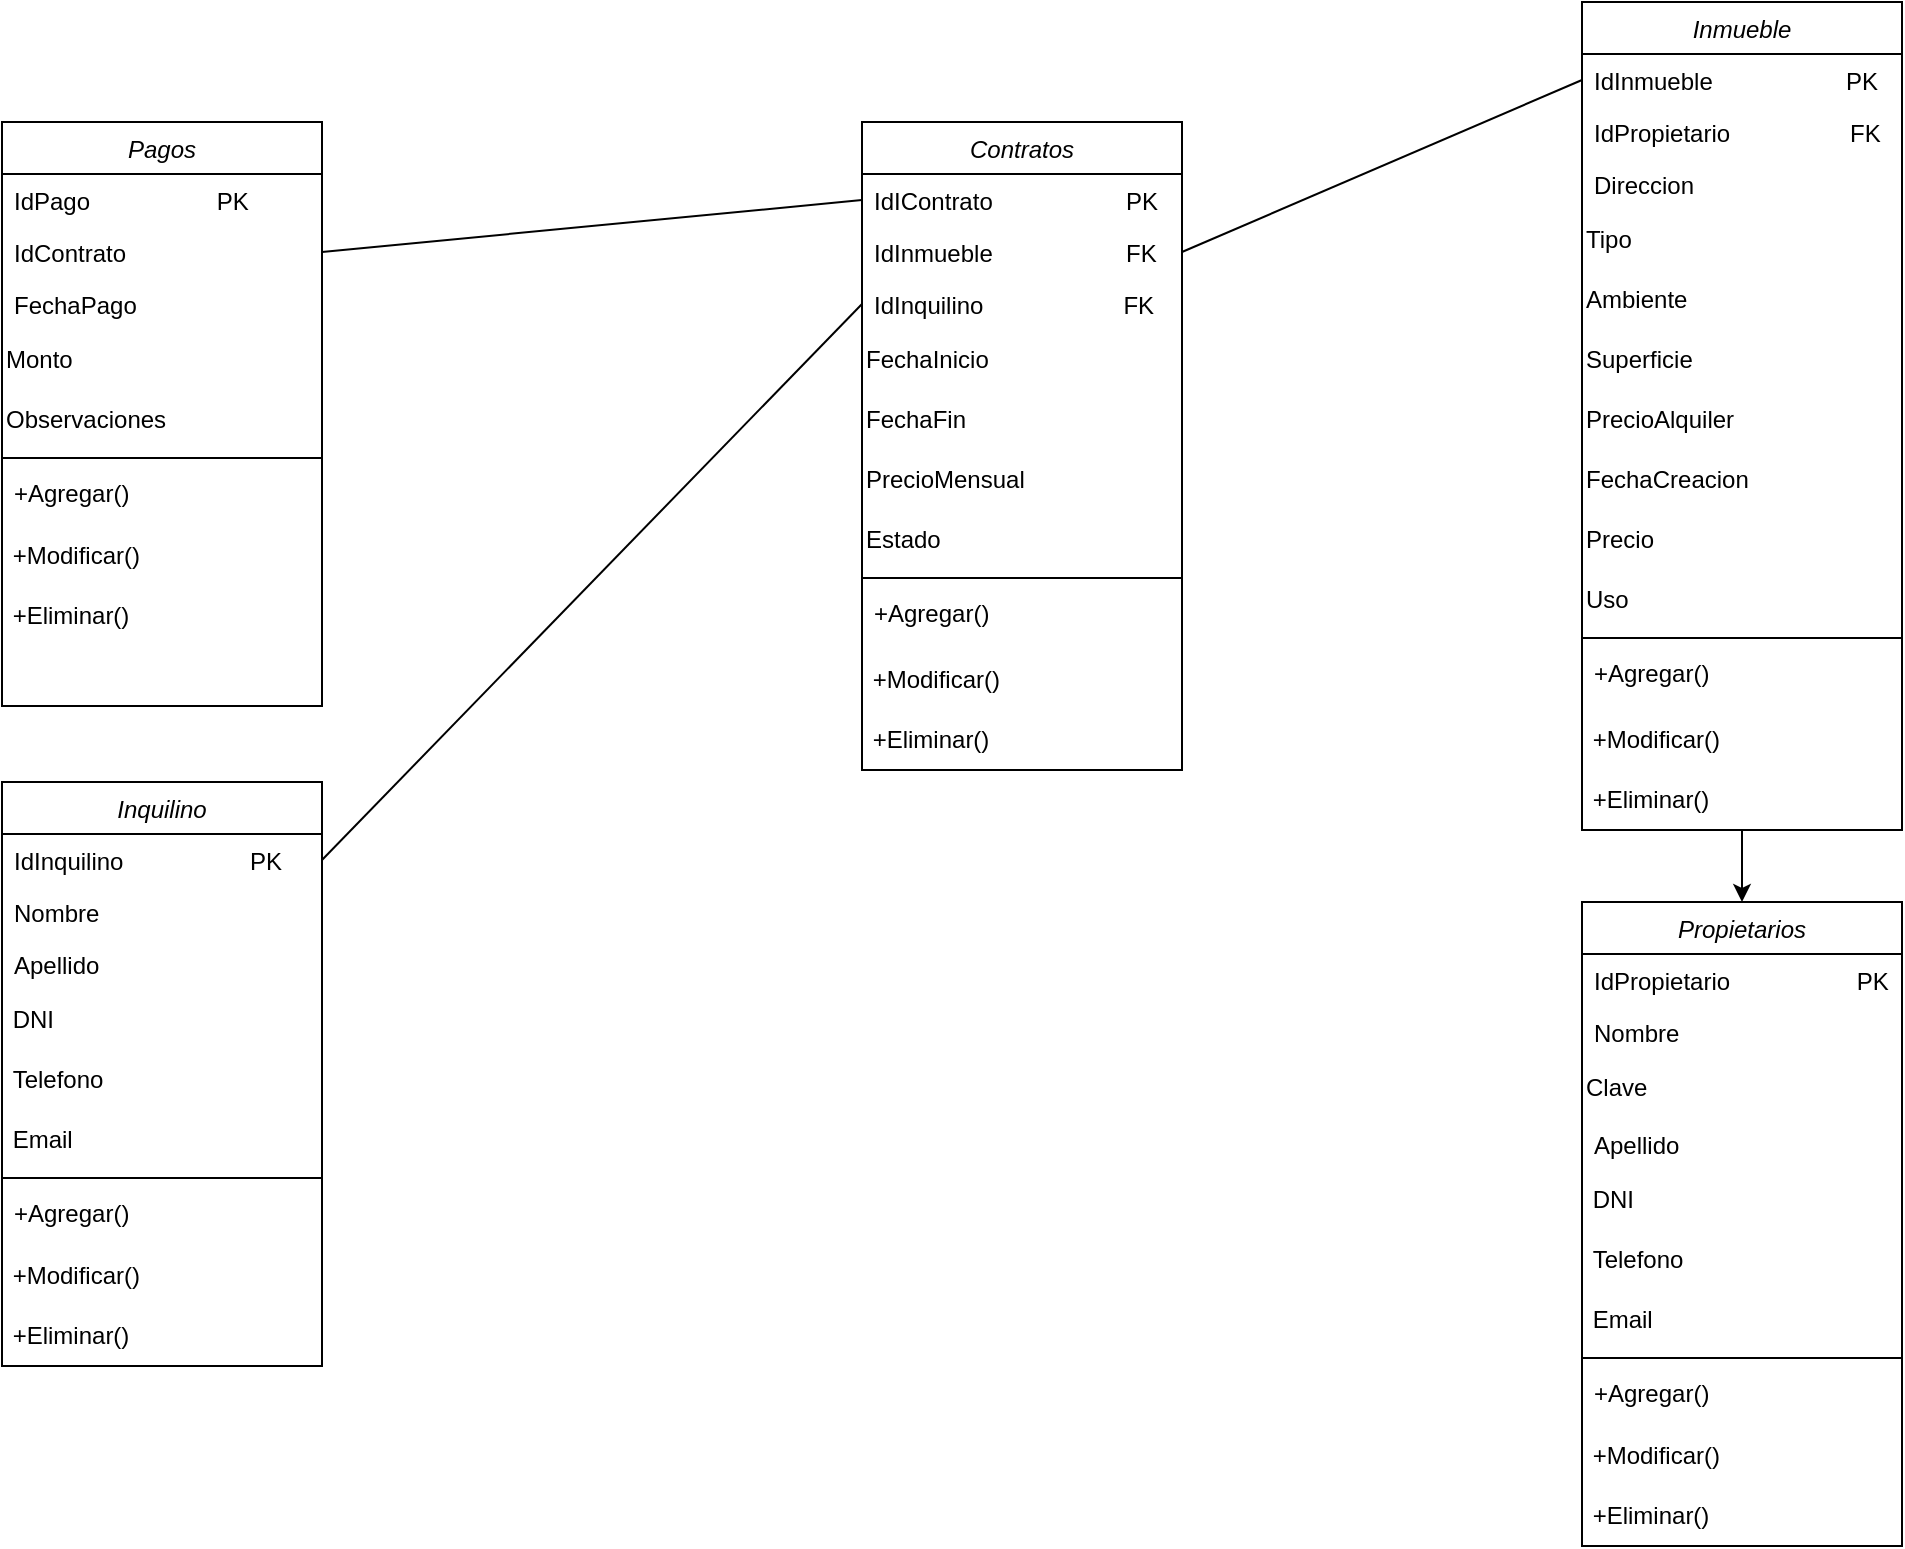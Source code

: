 <mxfile version="27.0.5">
  <diagram id="C5RBs43oDa-KdzZeNtuy" name="Page-1">
    <mxGraphModel dx="872" dy="563" grid="1" gridSize="10" guides="1" tooltips="1" connect="1" arrows="1" fold="1" page="1" pageScale="1" pageWidth="827" pageHeight="1169" math="0" shadow="0">
      <root>
        <mxCell id="WIyWlLk6GJQsqaUBKTNV-0" />
        <mxCell id="WIyWlLk6GJQsqaUBKTNV-1" parent="WIyWlLk6GJQsqaUBKTNV-0" />
        <mxCell id="zkfFHV4jXpPFQw0GAbJ--0" value="Propietarios" style="swimlane;fontStyle=2;align=center;verticalAlign=top;childLayout=stackLayout;horizontal=1;startSize=26;horizontalStack=0;resizeParent=1;resizeLast=0;collapsible=1;marginBottom=0;rounded=0;shadow=0;strokeWidth=1;" parent="WIyWlLk6GJQsqaUBKTNV-1" vertex="1">
          <mxGeometry x="850" y="580" width="160" height="322" as="geometry">
            <mxRectangle x="230" y="140" width="160" height="26" as="alternateBounds" />
          </mxGeometry>
        </mxCell>
        <mxCell id="zkfFHV4jXpPFQw0GAbJ--1" value="IdPropietario                   PK" style="text;align=left;verticalAlign=top;spacingLeft=4;spacingRight=4;overflow=hidden;rotatable=0;points=[[0,0.5],[1,0.5]];portConstraint=eastwest;" parent="zkfFHV4jXpPFQw0GAbJ--0" vertex="1">
          <mxGeometry y="26" width="160" height="26" as="geometry" />
        </mxCell>
        <mxCell id="zkfFHV4jXpPFQw0GAbJ--2" value="Nombre" style="text;align=left;verticalAlign=top;spacingLeft=4;spacingRight=4;overflow=hidden;rotatable=0;points=[[0,0.5],[1,0.5]];portConstraint=eastwest;rounded=0;shadow=0;html=0;" parent="zkfFHV4jXpPFQw0GAbJ--0" vertex="1">
          <mxGeometry y="52" width="160" height="26" as="geometry" />
        </mxCell>
        <mxCell id="34BWVJ8qGwGpE30HVIjN-3" value="Clave" style="text;html=1;align=left;verticalAlign=middle;whiteSpace=wrap;rounded=0;" vertex="1" parent="zkfFHV4jXpPFQw0GAbJ--0">
          <mxGeometry y="78" width="160" height="30" as="geometry" />
        </mxCell>
        <mxCell id="zkfFHV4jXpPFQw0GAbJ--3" value="Apellido" style="text;align=left;verticalAlign=top;spacingLeft=4;spacingRight=4;overflow=hidden;rotatable=0;points=[[0,0.5],[1,0.5]];portConstraint=eastwest;rounded=0;shadow=0;html=0;" parent="zkfFHV4jXpPFQw0GAbJ--0" vertex="1">
          <mxGeometry y="108" width="160" height="26" as="geometry" />
        </mxCell>
        <mxCell id="0Q1v4AROY5il0tV_-qrh-0" value="&amp;nbsp;DNI" style="text;html=1;align=left;verticalAlign=middle;whiteSpace=wrap;rounded=0;" parent="zkfFHV4jXpPFQw0GAbJ--0" vertex="1">
          <mxGeometry y="134" width="160" height="30" as="geometry" />
        </mxCell>
        <mxCell id="0Q1v4AROY5il0tV_-qrh-1" value="&amp;nbsp;Telefono" style="text;html=1;align=left;verticalAlign=middle;whiteSpace=wrap;rounded=0;" parent="zkfFHV4jXpPFQw0GAbJ--0" vertex="1">
          <mxGeometry y="164" width="160" height="30" as="geometry" />
        </mxCell>
        <mxCell id="0Q1v4AROY5il0tV_-qrh-2" value="&amp;nbsp;Email" style="text;html=1;align=left;verticalAlign=middle;whiteSpace=wrap;rounded=0;" parent="zkfFHV4jXpPFQw0GAbJ--0" vertex="1">
          <mxGeometry y="194" width="160" height="30" as="geometry" />
        </mxCell>
        <mxCell id="zkfFHV4jXpPFQw0GAbJ--4" value="" style="line;html=1;strokeWidth=1;align=left;verticalAlign=middle;spacingTop=-1;spacingLeft=3;spacingRight=3;rotatable=0;labelPosition=right;points=[];portConstraint=eastwest;" parent="zkfFHV4jXpPFQw0GAbJ--0" vertex="1">
          <mxGeometry y="224" width="160" height="8" as="geometry" />
        </mxCell>
        <mxCell id="zkfFHV4jXpPFQw0GAbJ--5" value="+Agregar()" style="text;align=left;verticalAlign=top;spacingLeft=4;spacingRight=4;overflow=hidden;rotatable=0;points=[[0,0.5],[1,0.5]];portConstraint=eastwest;" parent="zkfFHV4jXpPFQw0GAbJ--0" vertex="1">
          <mxGeometry y="232" width="160" height="30" as="geometry" />
        </mxCell>
        <mxCell id="0Q1v4AROY5il0tV_-qrh-3" value="&amp;nbsp;+Modificar()&lt;span style=&quot;white-space: pre;&quot;&gt;&#x9;&lt;/span&gt;" style="text;html=1;align=left;verticalAlign=middle;whiteSpace=wrap;rounded=0;" parent="zkfFHV4jXpPFQw0GAbJ--0" vertex="1">
          <mxGeometry y="262" width="160" height="30" as="geometry" />
        </mxCell>
        <mxCell id="0Q1v4AROY5il0tV_-qrh-4" value="&amp;nbsp;+Eliminar()" style="text;html=1;align=left;verticalAlign=middle;whiteSpace=wrap;rounded=0;" parent="zkfFHV4jXpPFQw0GAbJ--0" vertex="1">
          <mxGeometry y="292" width="160" height="30" as="geometry" />
        </mxCell>
        <mxCell id="0Q1v4AROY5il0tV_-qrh-5" value="Inquilino" style="swimlane;fontStyle=2;align=center;verticalAlign=top;childLayout=stackLayout;horizontal=1;startSize=26;horizontalStack=0;resizeParent=1;resizeLast=0;collapsible=1;marginBottom=0;rounded=0;shadow=0;strokeWidth=1;" parent="WIyWlLk6GJQsqaUBKTNV-1" vertex="1">
          <mxGeometry x="60" y="520" width="160" height="292" as="geometry">
            <mxRectangle x="230" y="140" width="160" height="26" as="alternateBounds" />
          </mxGeometry>
        </mxCell>
        <mxCell id="0Q1v4AROY5il0tV_-qrh-6" value="IdInquilino                   PK" style="text;align=left;verticalAlign=top;spacingLeft=4;spacingRight=4;overflow=hidden;rotatable=0;points=[[0,0.5],[1,0.5]];portConstraint=eastwest;" parent="0Q1v4AROY5il0tV_-qrh-5" vertex="1">
          <mxGeometry y="26" width="160" height="26" as="geometry" />
        </mxCell>
        <mxCell id="0Q1v4AROY5il0tV_-qrh-7" value="Nombre" style="text;align=left;verticalAlign=top;spacingLeft=4;spacingRight=4;overflow=hidden;rotatable=0;points=[[0,0.5],[1,0.5]];portConstraint=eastwest;rounded=0;shadow=0;html=0;" parent="0Q1v4AROY5il0tV_-qrh-5" vertex="1">
          <mxGeometry y="52" width="160" height="26" as="geometry" />
        </mxCell>
        <mxCell id="0Q1v4AROY5il0tV_-qrh-8" value="Apellido" style="text;align=left;verticalAlign=top;spacingLeft=4;spacingRight=4;overflow=hidden;rotatable=0;points=[[0,0.5],[1,0.5]];portConstraint=eastwest;rounded=0;shadow=0;html=0;" parent="0Q1v4AROY5il0tV_-qrh-5" vertex="1">
          <mxGeometry y="78" width="160" height="26" as="geometry" />
        </mxCell>
        <mxCell id="0Q1v4AROY5il0tV_-qrh-9" value="&amp;nbsp;DNI" style="text;html=1;align=left;verticalAlign=middle;whiteSpace=wrap;rounded=0;" parent="0Q1v4AROY5il0tV_-qrh-5" vertex="1">
          <mxGeometry y="104" width="160" height="30" as="geometry" />
        </mxCell>
        <mxCell id="0Q1v4AROY5il0tV_-qrh-10" value="&amp;nbsp;Telefono" style="text;html=1;align=left;verticalAlign=middle;whiteSpace=wrap;rounded=0;" parent="0Q1v4AROY5il0tV_-qrh-5" vertex="1">
          <mxGeometry y="134" width="160" height="30" as="geometry" />
        </mxCell>
        <mxCell id="0Q1v4AROY5il0tV_-qrh-11" value="&amp;nbsp;Email" style="text;html=1;align=left;verticalAlign=middle;whiteSpace=wrap;rounded=0;" parent="0Q1v4AROY5il0tV_-qrh-5" vertex="1">
          <mxGeometry y="164" width="160" height="30" as="geometry" />
        </mxCell>
        <mxCell id="0Q1v4AROY5il0tV_-qrh-12" value="" style="line;html=1;strokeWidth=1;align=left;verticalAlign=middle;spacingTop=-1;spacingLeft=3;spacingRight=3;rotatable=0;labelPosition=right;points=[];portConstraint=eastwest;" parent="0Q1v4AROY5il0tV_-qrh-5" vertex="1">
          <mxGeometry y="194" width="160" height="8" as="geometry" />
        </mxCell>
        <mxCell id="0Q1v4AROY5il0tV_-qrh-13" value="+Agregar()" style="text;align=left;verticalAlign=top;spacingLeft=4;spacingRight=4;overflow=hidden;rotatable=0;points=[[0,0.5],[1,0.5]];portConstraint=eastwest;" parent="0Q1v4AROY5il0tV_-qrh-5" vertex="1">
          <mxGeometry y="202" width="160" height="30" as="geometry" />
        </mxCell>
        <mxCell id="0Q1v4AROY5il0tV_-qrh-14" value="&amp;nbsp;+Modificar()&lt;span style=&quot;white-space: pre;&quot;&gt;&#x9;&lt;/span&gt;" style="text;html=1;align=left;verticalAlign=middle;whiteSpace=wrap;rounded=0;" parent="0Q1v4AROY5il0tV_-qrh-5" vertex="1">
          <mxGeometry y="232" width="160" height="30" as="geometry" />
        </mxCell>
        <mxCell id="0Q1v4AROY5il0tV_-qrh-15" value="&amp;nbsp;+Eliminar()" style="text;html=1;align=left;verticalAlign=middle;whiteSpace=wrap;rounded=0;" parent="0Q1v4AROY5il0tV_-qrh-5" vertex="1">
          <mxGeometry y="262" width="160" height="30" as="geometry" />
        </mxCell>
        <mxCell id="nGsrVBBHqPoAqwaeTL_7-0" value="Inmueble" style="swimlane;fontStyle=2;align=center;verticalAlign=top;childLayout=stackLayout;horizontal=1;startSize=26;horizontalStack=0;resizeParent=1;resizeLast=0;collapsible=1;marginBottom=0;rounded=0;shadow=0;strokeWidth=1;" parent="WIyWlLk6GJQsqaUBKTNV-1" vertex="1">
          <mxGeometry x="850" y="130" width="160" height="414" as="geometry">
            <mxRectangle x="230" y="140" width="160" height="26" as="alternateBounds" />
          </mxGeometry>
        </mxCell>
        <mxCell id="nGsrVBBHqPoAqwaeTL_7-1" value="IdInmueble                    PK" style="text;align=left;verticalAlign=top;spacingLeft=4;spacingRight=4;overflow=hidden;rotatable=0;points=[[0,0.5],[1,0.5]];portConstraint=eastwest;" parent="nGsrVBBHqPoAqwaeTL_7-0" vertex="1">
          <mxGeometry y="26" width="160" height="26" as="geometry" />
        </mxCell>
        <mxCell id="nGsrVBBHqPoAqwaeTL_7-2" value="IdPropietario                  FK" style="text;align=left;verticalAlign=top;spacingLeft=4;spacingRight=4;overflow=hidden;rotatable=0;points=[[0,0.5],[1,0.5]];portConstraint=eastwest;rounded=0;shadow=0;html=0;" parent="nGsrVBBHqPoAqwaeTL_7-0" vertex="1">
          <mxGeometry y="52" width="160" height="26" as="geometry" />
        </mxCell>
        <mxCell id="nGsrVBBHqPoAqwaeTL_7-3" value="Direccion" style="text;align=left;verticalAlign=top;spacingLeft=4;spacingRight=4;overflow=hidden;rotatable=0;points=[[0,0.5],[1,0.5]];portConstraint=eastwest;rounded=0;shadow=0;html=0;" parent="nGsrVBBHqPoAqwaeTL_7-0" vertex="1">
          <mxGeometry y="78" width="160" height="26" as="geometry" />
        </mxCell>
        <mxCell id="nGsrVBBHqPoAqwaeTL_7-4" value="Tipo" style="text;html=1;align=left;verticalAlign=middle;whiteSpace=wrap;rounded=0;" parent="nGsrVBBHqPoAqwaeTL_7-0" vertex="1">
          <mxGeometry y="104" width="160" height="30" as="geometry" />
        </mxCell>
        <mxCell id="nGsrVBBHqPoAqwaeTL_7-5" value="Ambiente" style="text;html=1;align=left;verticalAlign=middle;whiteSpace=wrap;rounded=0;" parent="nGsrVBBHqPoAqwaeTL_7-0" vertex="1">
          <mxGeometry y="134" width="160" height="30" as="geometry" />
        </mxCell>
        <mxCell id="nGsrVBBHqPoAqwaeTL_7-6" value="Superficie" style="text;html=1;align=left;verticalAlign=middle;whiteSpace=wrap;rounded=0;" parent="nGsrVBBHqPoAqwaeTL_7-0" vertex="1">
          <mxGeometry y="164" width="160" height="30" as="geometry" />
        </mxCell>
        <mxCell id="nGsrVBBHqPoAqwaeTL_7-13" value="PrecioAlquiler" style="text;html=1;align=left;verticalAlign=middle;whiteSpace=wrap;rounded=0;" parent="nGsrVBBHqPoAqwaeTL_7-0" vertex="1">
          <mxGeometry y="194" width="160" height="30" as="geometry" />
        </mxCell>
        <mxCell id="34BWVJ8qGwGpE30HVIjN-0" value="FechaCreacion" style="text;html=1;align=left;verticalAlign=middle;whiteSpace=wrap;rounded=0;" vertex="1" parent="nGsrVBBHqPoAqwaeTL_7-0">
          <mxGeometry y="224" width="160" height="30" as="geometry" />
        </mxCell>
        <mxCell id="34BWVJ8qGwGpE30HVIjN-1" value="Precio" style="text;html=1;align=left;verticalAlign=middle;whiteSpace=wrap;rounded=0;" vertex="1" parent="nGsrVBBHqPoAqwaeTL_7-0">
          <mxGeometry y="254" width="160" height="30" as="geometry" />
        </mxCell>
        <mxCell id="34BWVJ8qGwGpE30HVIjN-2" value="Uso" style="text;html=1;align=left;verticalAlign=middle;whiteSpace=wrap;rounded=0;" vertex="1" parent="nGsrVBBHqPoAqwaeTL_7-0">
          <mxGeometry y="284" width="160" height="30" as="geometry" />
        </mxCell>
        <mxCell id="nGsrVBBHqPoAqwaeTL_7-7" value="" style="line;html=1;strokeWidth=1;align=left;verticalAlign=middle;spacingTop=-1;spacingLeft=3;spacingRight=3;rotatable=0;labelPosition=right;points=[];portConstraint=eastwest;" parent="nGsrVBBHqPoAqwaeTL_7-0" vertex="1">
          <mxGeometry y="314" width="160" height="8" as="geometry" />
        </mxCell>
        <mxCell id="nGsrVBBHqPoAqwaeTL_7-8" value="+Agregar()" style="text;align=left;verticalAlign=top;spacingLeft=4;spacingRight=4;overflow=hidden;rotatable=0;points=[[0,0.5],[1,0.5]];portConstraint=eastwest;" parent="nGsrVBBHqPoAqwaeTL_7-0" vertex="1">
          <mxGeometry y="322" width="160" height="32" as="geometry" />
        </mxCell>
        <mxCell id="nGsrVBBHqPoAqwaeTL_7-9" value="&amp;nbsp;+Modificar()&lt;span style=&quot;white-space: pre;&quot;&gt;&#x9;&lt;/span&gt;" style="text;html=1;align=left;verticalAlign=middle;whiteSpace=wrap;rounded=0;" parent="nGsrVBBHqPoAqwaeTL_7-0" vertex="1">
          <mxGeometry y="354" width="160" height="30" as="geometry" />
        </mxCell>
        <mxCell id="nGsrVBBHqPoAqwaeTL_7-10" value="&amp;nbsp;+Eliminar()" style="text;html=1;align=left;verticalAlign=middle;whiteSpace=wrap;rounded=0;" parent="nGsrVBBHqPoAqwaeTL_7-0" vertex="1">
          <mxGeometry y="384" width="160" height="30" as="geometry" />
        </mxCell>
        <mxCell id="nGsrVBBHqPoAqwaeTL_7-15" value="Contratos" style="swimlane;fontStyle=2;align=center;verticalAlign=top;childLayout=stackLayout;horizontal=1;startSize=26;horizontalStack=0;resizeParent=1;resizeLast=0;collapsible=1;marginBottom=0;rounded=0;shadow=0;strokeWidth=1;" parent="WIyWlLk6GJQsqaUBKTNV-1" vertex="1">
          <mxGeometry x="490" y="190" width="160" height="324" as="geometry">
            <mxRectangle x="230" y="140" width="160" height="26" as="alternateBounds" />
          </mxGeometry>
        </mxCell>
        <mxCell id="nGsrVBBHqPoAqwaeTL_7-16" value="IdIContrato                    PK" style="text;align=left;verticalAlign=top;spacingLeft=4;spacingRight=4;overflow=hidden;rotatable=0;points=[[0,0.5],[1,0.5]];portConstraint=eastwest;" parent="nGsrVBBHqPoAqwaeTL_7-15" vertex="1">
          <mxGeometry y="26" width="160" height="26" as="geometry" />
        </mxCell>
        <mxCell id="nGsrVBBHqPoAqwaeTL_7-17" value="IdInmueble                    FK" style="text;align=left;verticalAlign=top;spacingLeft=4;spacingRight=4;overflow=hidden;rotatable=0;points=[[0,0.5],[1,0.5]];portConstraint=eastwest;rounded=0;shadow=0;html=0;" parent="nGsrVBBHqPoAqwaeTL_7-15" vertex="1">
          <mxGeometry y="52" width="160" height="26" as="geometry" />
        </mxCell>
        <mxCell id="nGsrVBBHqPoAqwaeTL_7-18" value="IdInquilino                     FK" style="text;align=left;verticalAlign=top;spacingLeft=4;spacingRight=4;overflow=hidden;rotatable=0;points=[[0,0.5],[1,0.5]];portConstraint=eastwest;rounded=0;shadow=0;html=0;" parent="nGsrVBBHqPoAqwaeTL_7-15" vertex="1">
          <mxGeometry y="78" width="160" height="26" as="geometry" />
        </mxCell>
        <mxCell id="nGsrVBBHqPoAqwaeTL_7-19" value="FechaInicio" style="text;html=1;align=left;verticalAlign=middle;whiteSpace=wrap;rounded=0;" parent="nGsrVBBHqPoAqwaeTL_7-15" vertex="1">
          <mxGeometry y="104" width="160" height="30" as="geometry" />
        </mxCell>
        <mxCell id="nGsrVBBHqPoAqwaeTL_7-20" value="FechaFin" style="text;html=1;align=left;verticalAlign=middle;whiteSpace=wrap;rounded=0;" parent="nGsrVBBHqPoAqwaeTL_7-15" vertex="1">
          <mxGeometry y="134" width="160" height="30" as="geometry" />
        </mxCell>
        <mxCell id="nGsrVBBHqPoAqwaeTL_7-21" value="PrecioMensual" style="text;html=1;align=left;verticalAlign=middle;whiteSpace=wrap;rounded=0;" parent="nGsrVBBHqPoAqwaeTL_7-15" vertex="1">
          <mxGeometry y="164" width="160" height="30" as="geometry" />
        </mxCell>
        <mxCell id="nGsrVBBHqPoAqwaeTL_7-22" value="Estado" style="text;html=1;align=left;verticalAlign=middle;whiteSpace=wrap;rounded=0;" parent="nGsrVBBHqPoAqwaeTL_7-15" vertex="1">
          <mxGeometry y="194" width="160" height="30" as="geometry" />
        </mxCell>
        <mxCell id="nGsrVBBHqPoAqwaeTL_7-23" value="" style="line;html=1;strokeWidth=1;align=left;verticalAlign=middle;spacingTop=-1;spacingLeft=3;spacingRight=3;rotatable=0;labelPosition=right;points=[];portConstraint=eastwest;" parent="nGsrVBBHqPoAqwaeTL_7-15" vertex="1">
          <mxGeometry y="224" width="160" height="8" as="geometry" />
        </mxCell>
        <mxCell id="nGsrVBBHqPoAqwaeTL_7-24" value="+Agregar()" style="text;align=left;verticalAlign=top;spacingLeft=4;spacingRight=4;overflow=hidden;rotatable=0;points=[[0,0.5],[1,0.5]];portConstraint=eastwest;" parent="nGsrVBBHqPoAqwaeTL_7-15" vertex="1">
          <mxGeometry y="232" width="160" height="32" as="geometry" />
        </mxCell>
        <mxCell id="nGsrVBBHqPoAqwaeTL_7-25" value="&amp;nbsp;+Modificar()&lt;span style=&quot;white-space: pre;&quot;&gt;&#x9;&lt;/span&gt;" style="text;html=1;align=left;verticalAlign=middle;whiteSpace=wrap;rounded=0;" parent="nGsrVBBHqPoAqwaeTL_7-15" vertex="1">
          <mxGeometry y="264" width="160" height="30" as="geometry" />
        </mxCell>
        <mxCell id="nGsrVBBHqPoAqwaeTL_7-26" value="&amp;nbsp;+Eliminar()" style="text;html=1;align=left;verticalAlign=middle;whiteSpace=wrap;rounded=0;" parent="nGsrVBBHqPoAqwaeTL_7-15" vertex="1">
          <mxGeometry y="294" width="160" height="30" as="geometry" />
        </mxCell>
        <mxCell id="nGsrVBBHqPoAqwaeTL_7-27" value="Pagos" style="swimlane;fontStyle=2;align=center;verticalAlign=top;childLayout=stackLayout;horizontal=1;startSize=26;horizontalStack=0;resizeParent=1;resizeLast=0;collapsible=1;marginBottom=0;rounded=0;shadow=0;strokeWidth=1;" parent="WIyWlLk6GJQsqaUBKTNV-1" vertex="1">
          <mxGeometry x="60" y="190" width="160" height="292" as="geometry">
            <mxRectangle x="230" y="140" width="160" height="26" as="alternateBounds" />
          </mxGeometry>
        </mxCell>
        <mxCell id="nGsrVBBHqPoAqwaeTL_7-28" value="IdPago                   PK" style="text;align=left;verticalAlign=top;spacingLeft=4;spacingRight=4;overflow=hidden;rotatable=0;points=[[0,0.5],[1,0.5]];portConstraint=eastwest;" parent="nGsrVBBHqPoAqwaeTL_7-27" vertex="1">
          <mxGeometry y="26" width="160" height="26" as="geometry" />
        </mxCell>
        <mxCell id="nGsrVBBHqPoAqwaeTL_7-29" value="IdContrato" style="text;align=left;verticalAlign=top;spacingLeft=4;spacingRight=4;overflow=hidden;rotatable=0;points=[[0,0.5],[1,0.5]];portConstraint=eastwest;rounded=0;shadow=0;html=0;" parent="nGsrVBBHqPoAqwaeTL_7-27" vertex="1">
          <mxGeometry y="52" width="160" height="26" as="geometry" />
        </mxCell>
        <mxCell id="nGsrVBBHqPoAqwaeTL_7-30" value="FechaPago" style="text;align=left;verticalAlign=top;spacingLeft=4;spacingRight=4;overflow=hidden;rotatable=0;points=[[0,0.5],[1,0.5]];portConstraint=eastwest;rounded=0;shadow=0;html=0;" parent="nGsrVBBHqPoAqwaeTL_7-27" vertex="1">
          <mxGeometry y="78" width="160" height="26" as="geometry" />
        </mxCell>
        <mxCell id="nGsrVBBHqPoAqwaeTL_7-31" value="Monto" style="text;html=1;align=left;verticalAlign=middle;whiteSpace=wrap;rounded=0;" parent="nGsrVBBHqPoAqwaeTL_7-27" vertex="1">
          <mxGeometry y="104" width="160" height="30" as="geometry" />
        </mxCell>
        <mxCell id="nGsrVBBHqPoAqwaeTL_7-32" value="Observaciones" style="text;html=1;align=left;verticalAlign=middle;whiteSpace=wrap;rounded=0;" parent="nGsrVBBHqPoAqwaeTL_7-27" vertex="1">
          <mxGeometry y="134" width="160" height="30" as="geometry" />
        </mxCell>
        <mxCell id="nGsrVBBHqPoAqwaeTL_7-34" value="" style="line;html=1;strokeWidth=1;align=left;verticalAlign=middle;spacingTop=-1;spacingLeft=3;spacingRight=3;rotatable=0;labelPosition=right;points=[];portConstraint=eastwest;" parent="nGsrVBBHqPoAqwaeTL_7-27" vertex="1">
          <mxGeometry y="164" width="160" height="8" as="geometry" />
        </mxCell>
        <mxCell id="nGsrVBBHqPoAqwaeTL_7-35" value="+Agregar()" style="text;align=left;verticalAlign=top;spacingLeft=4;spacingRight=4;overflow=hidden;rotatable=0;points=[[0,0.5],[1,0.5]];portConstraint=eastwest;" parent="nGsrVBBHqPoAqwaeTL_7-27" vertex="1">
          <mxGeometry y="172" width="160" height="30" as="geometry" />
        </mxCell>
        <mxCell id="nGsrVBBHqPoAqwaeTL_7-36" value="&amp;nbsp;+Modificar()&lt;span style=&quot;white-space: pre;&quot;&gt;&#x9;&lt;/span&gt;" style="text;html=1;align=left;verticalAlign=middle;whiteSpace=wrap;rounded=0;" parent="nGsrVBBHqPoAqwaeTL_7-27" vertex="1">
          <mxGeometry y="202" width="160" height="30" as="geometry" />
        </mxCell>
        <mxCell id="nGsrVBBHqPoAqwaeTL_7-37" value="&amp;nbsp;+Eliminar()" style="text;html=1;align=left;verticalAlign=middle;whiteSpace=wrap;rounded=0;" parent="nGsrVBBHqPoAqwaeTL_7-27" vertex="1">
          <mxGeometry y="232" width="160" height="30" as="geometry" />
        </mxCell>
        <mxCell id="nGsrVBBHqPoAqwaeTL_7-38" value="" style="endArrow=none;html=1;rounded=0;exitX=1;exitY=0.5;exitDx=0;exitDy=0;entryX=0;entryY=0.5;entryDx=0;entryDy=0;" parent="WIyWlLk6GJQsqaUBKTNV-1" source="nGsrVBBHqPoAqwaeTL_7-29" target="nGsrVBBHqPoAqwaeTL_7-16" edge="1">
          <mxGeometry width="50" height="50" relative="1" as="geometry">
            <mxPoint x="440" y="640" as="sourcePoint" />
            <mxPoint x="500" y="599" as="targetPoint" />
          </mxGeometry>
        </mxCell>
        <mxCell id="nGsrVBBHqPoAqwaeTL_7-39" value="" style="endArrow=none;html=1;rounded=0;exitX=1;exitY=0.5;exitDx=0;exitDy=0;entryX=0;entryY=0.5;entryDx=0;entryDy=0;" parent="WIyWlLk6GJQsqaUBKTNV-1" source="0Q1v4AROY5il0tV_-qrh-6" target="nGsrVBBHqPoAqwaeTL_7-18" edge="1">
          <mxGeometry width="50" height="50" relative="1" as="geometry">
            <mxPoint x="320" y="490" as="sourcePoint" />
            <mxPoint x="370" y="440" as="targetPoint" />
          </mxGeometry>
        </mxCell>
        <mxCell id="nGsrVBBHqPoAqwaeTL_7-40" value="" style="endArrow=none;html=1;rounded=0;entryX=0;entryY=0.5;entryDx=0;entryDy=0;exitX=1;exitY=0.5;exitDx=0;exitDy=0;" parent="WIyWlLk6GJQsqaUBKTNV-1" source="nGsrVBBHqPoAqwaeTL_7-17" target="nGsrVBBHqPoAqwaeTL_7-1" edge="1">
          <mxGeometry width="50" height="50" relative="1" as="geometry">
            <mxPoint x="710" y="570" as="sourcePoint" />
            <mxPoint x="760" y="520" as="targetPoint" />
          </mxGeometry>
        </mxCell>
        <mxCell id="a3yVWRczBz_yXqK0OVtU-1" style="edgeStyle=orthogonalEdgeStyle;rounded=0;orthogonalLoop=1;jettySize=auto;html=1;exitX=0.5;exitY=1;exitDx=0;exitDy=0;entryX=0.5;entryY=0;entryDx=0;entryDy=0;" parent="WIyWlLk6GJQsqaUBKTNV-1" source="nGsrVBBHqPoAqwaeTL_7-10" target="zkfFHV4jXpPFQw0GAbJ--0" edge="1">
          <mxGeometry relative="1" as="geometry" />
        </mxCell>
      </root>
    </mxGraphModel>
  </diagram>
</mxfile>
